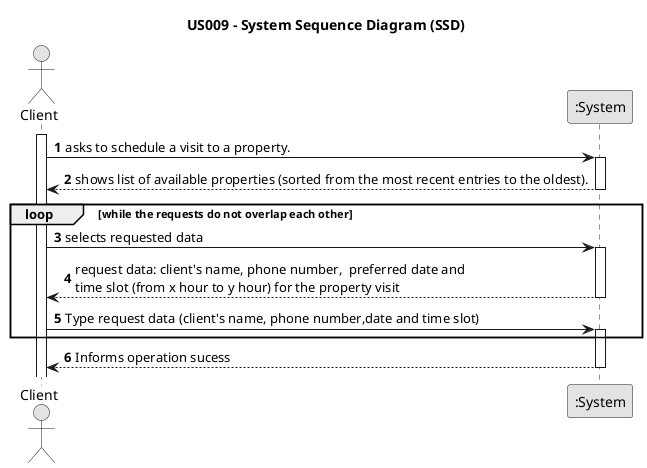 @startuml
skinparam monochrome true
skinparam packageStyle rectangle
skinparam shadowing false

title US009 - System Sequence Diagram (SSD)

autonumber

actor "Client" as Customer
participant ":System" as System

activate Customer

    Customer -> System : asks to schedule a visit to a property.

    activate System

        System --> Customer : shows list of available properties (sorted from the most recent entries to the oldest).

    deactivate System

    loop while the requests do not overlap each other
    Customer -> System : selects requested data
    activate System

    System --> Customer : request data: client's name, phone number,  preferred date and \ntime slot (from x hour to y hour) for the property visit

    deactivate System

    Customer -> System : Type request data (client's name, phone number,date and time slot)

    activate System

    end

            System --> Customer : Informs operation sucess
    deactivate System



@enduml